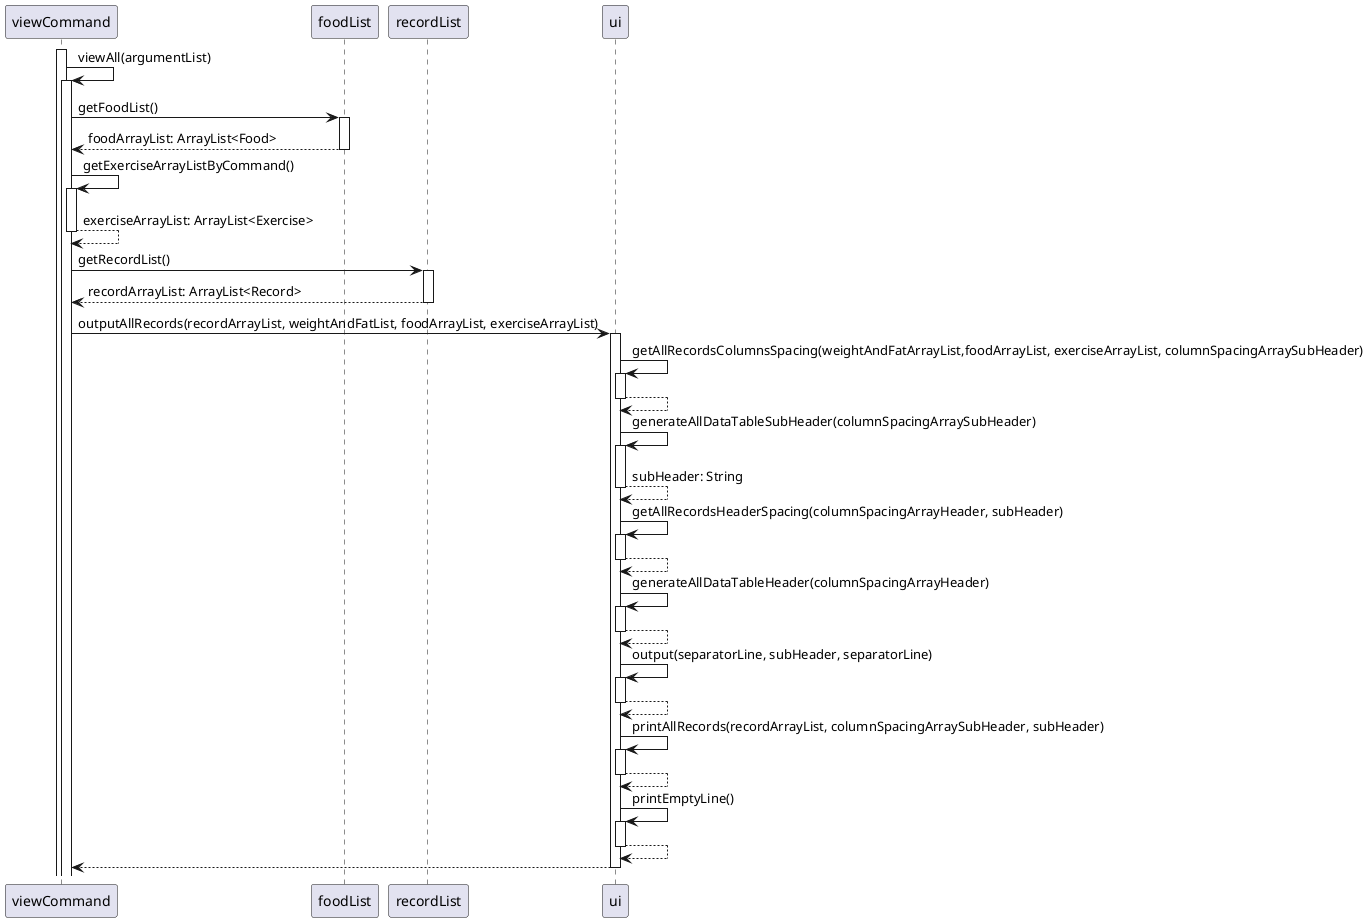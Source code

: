 @startuml
'https://plantuml.com/sequence-diagram

autoactivate on


activate viewCommand
    viewCommand -> viewCommand: viewAll(argumentList)

    viewCommand -> foodList: getFoodList()
    return foodArrayList: ArrayList<Food>
    viewCommand -> viewCommand: getExerciseArrayListByCommand()
    return exerciseArrayList: ArrayList<Exercise>
    viewCommand -> recordList: getRecordList()
    return recordArrayList: ArrayList<Record>
    viewCommand -> ui: outputAllRecords(recordArrayList, weightAndFatList, foodArrayList, exerciseArrayList)
    ui -> ui: getAllRecordsColumnsSpacing(weightAndFatArrayList,foodArrayList, exerciseArrayList, columnSpacingArraySubHeader)
    return
    ui -> ui: generateAllDataTableSubHeader(columnSpacingArraySubHeader)
    return subHeader: String
    ui -> ui: getAllRecordsHeaderSpacing(columnSpacingArrayHeader, subHeader)
    return
    ui -> ui: generateAllDataTableHeader(columnSpacingArrayHeader)
    return
    ui -> ui: output(separatorLine, subHeader, separatorLine)
    return
    ui -> ui: printAllRecords(recordArrayList, columnSpacingArraySubHeader, subHeader)
    return
    ui -> ui: printEmptyLine()
    return
return

@enduml